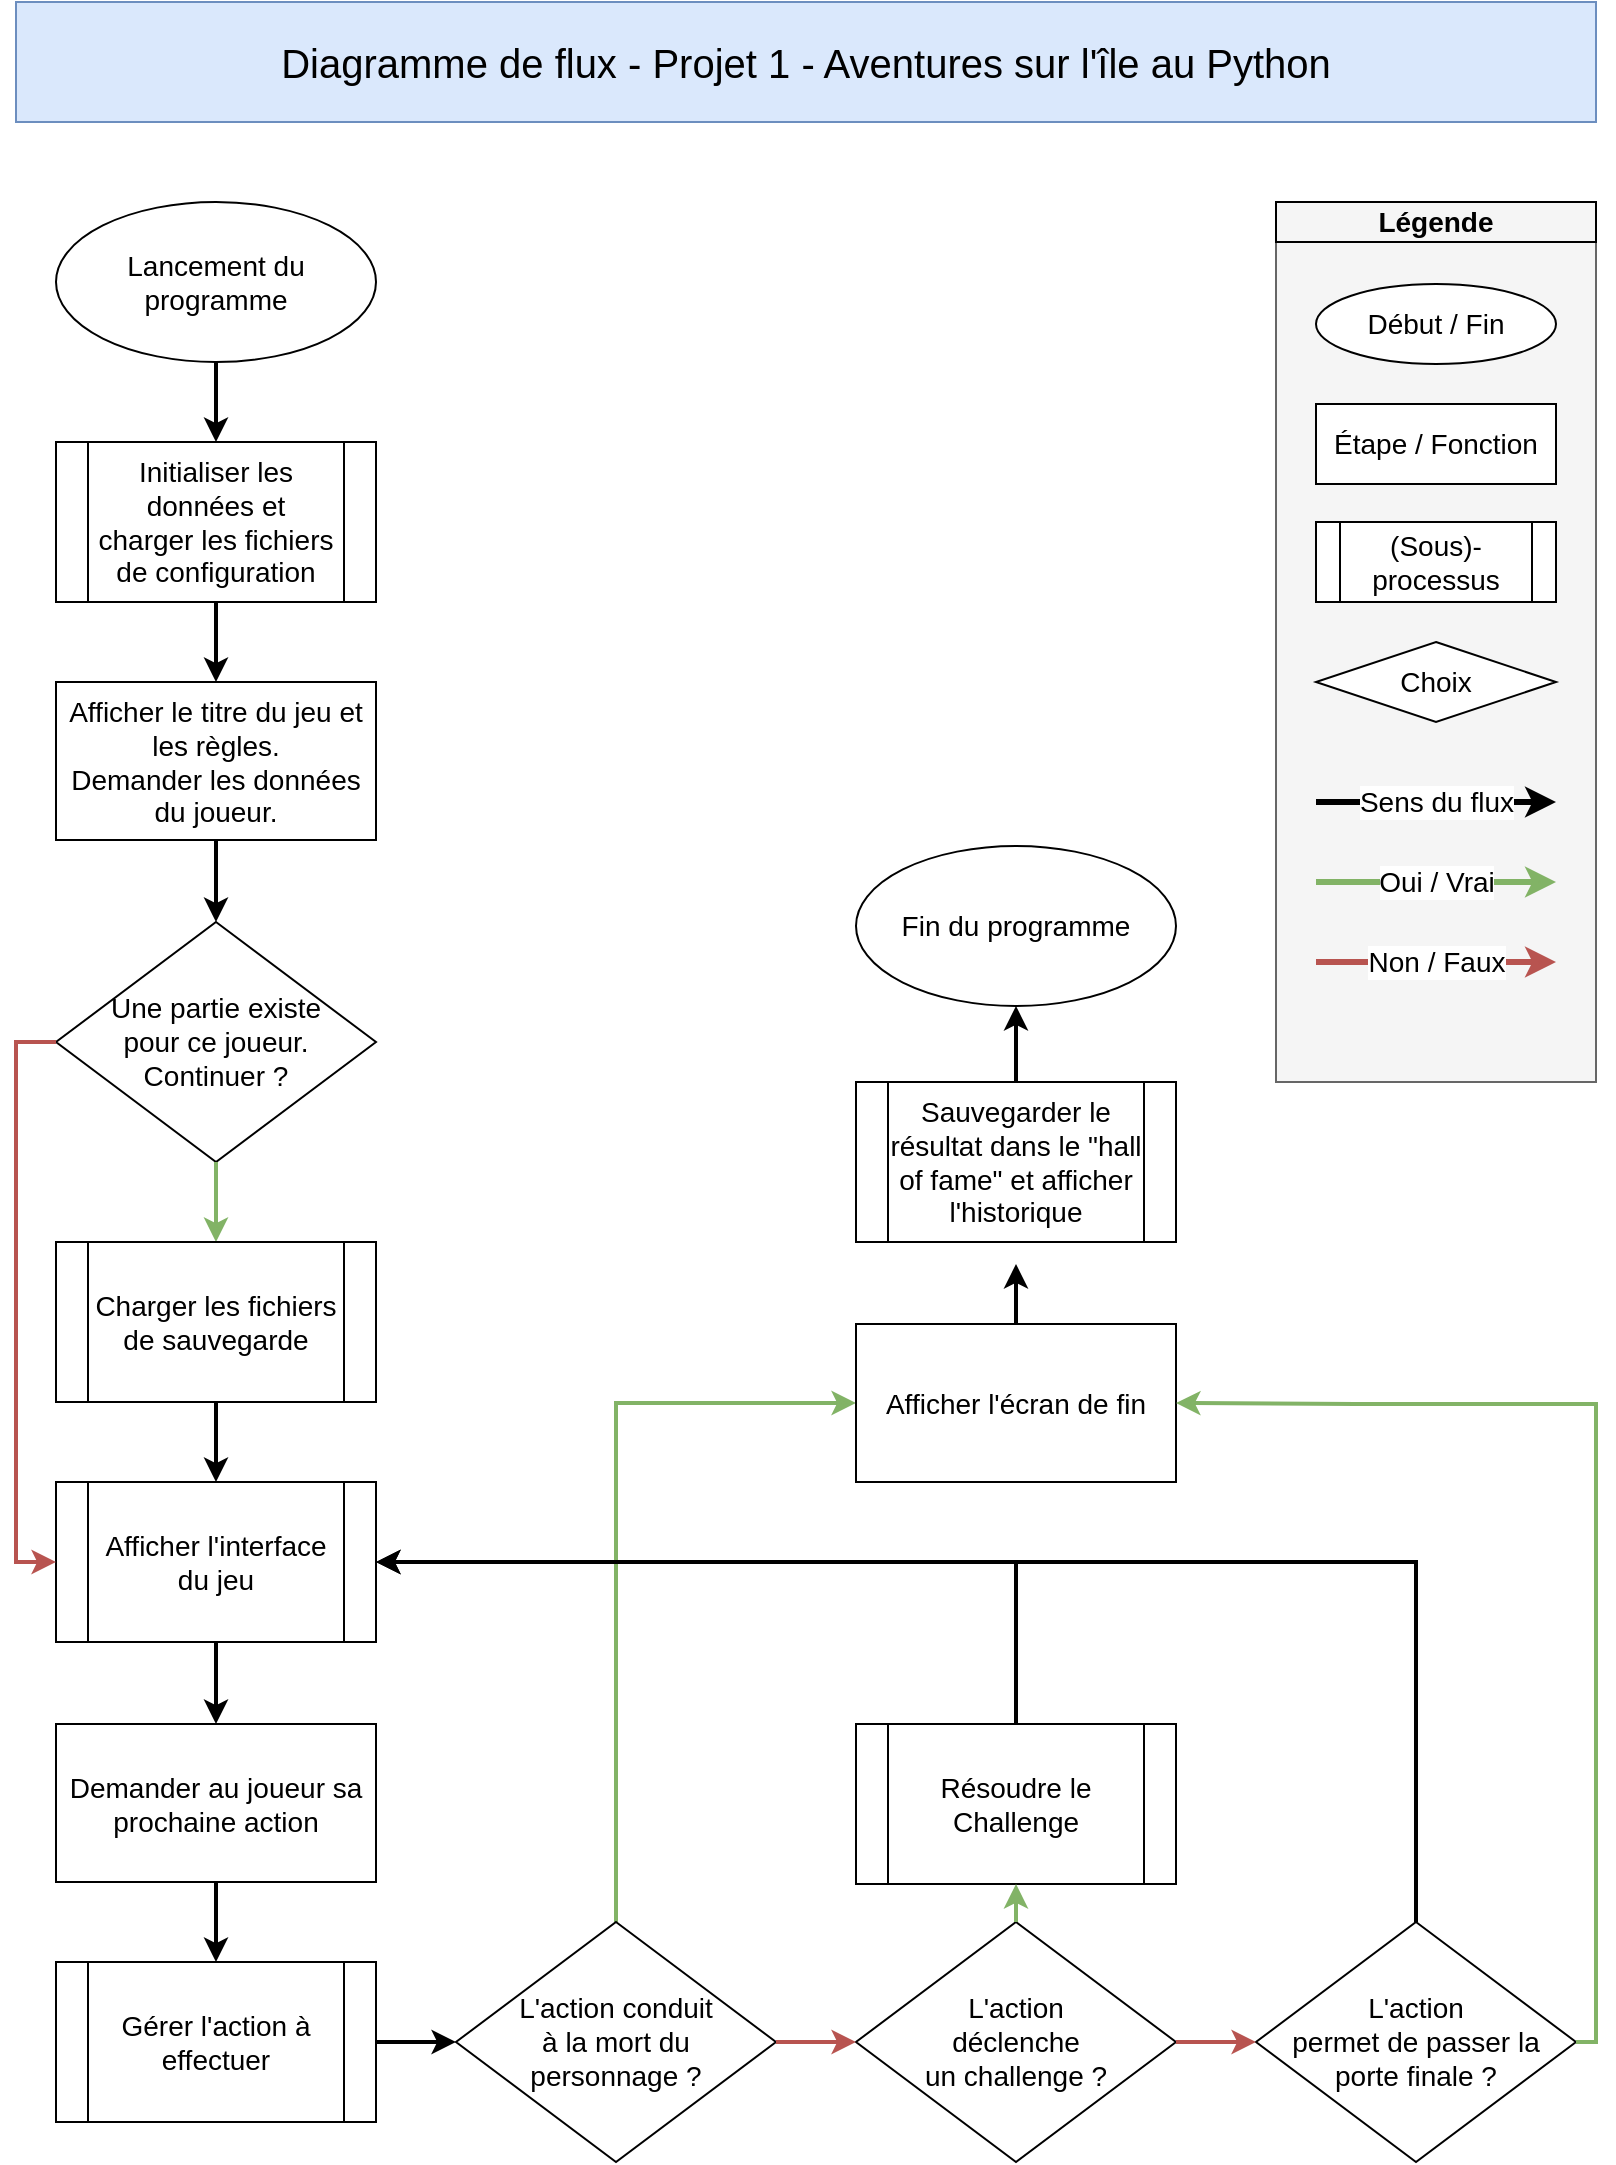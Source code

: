 <mxfile version="13.6.2" type="device" pages="2"><diagram id="AzEIsDcafKTdZ0FQHEe2" name="Main"><mxGraphModel dx="1086" dy="806" grid="1" gridSize="10" guides="1" tooltips="1" connect="1" arrows="1" fold="1" page="1" pageScale="1" pageWidth="827" pageHeight="1169" math="0" shadow="0"><root><mxCell id="0"/><mxCell id="1" parent="0"/><mxCell id="J1IrTUOo9NOY3ZXj8_wb-12" value="" style="rounded=0;whiteSpace=wrap;html=1;fontSize=14;fillColor=#f5f5f5;strokeColor=#666666;fontColor=#333333;" parent="1" vertex="1"><mxGeometry x="650" y="120" width="160" height="440" as="geometry"/></mxCell><mxCell id="J1IrTUOo9NOY3ZXj8_wb-1" value="Diagramme de flux - Projet 1 - Aventures sur l'île au Python" style="text;html=1;strokeColor=#6c8ebf;fillColor=#dae8fc;align=center;verticalAlign=middle;whiteSpace=wrap;rounded=0;fontSize=20;" parent="1" vertex="1"><mxGeometry x="20" y="20" width="790" height="60" as="geometry"/></mxCell><mxCell id="J1IrTUOo9NOY3ZXj8_wb-2" value="Début / Fin" style="ellipse;whiteSpace=wrap;html=1;fontSize=14;" parent="1" vertex="1"><mxGeometry x="670" y="161" width="120" height="40" as="geometry"/></mxCell><mxCell id="J1IrTUOo9NOY3ZXj8_wb-3" value="Étape / Fonction" style="rounded=0;whiteSpace=wrap;html=1;fontSize=14;" parent="1" vertex="1"><mxGeometry x="670" y="221" width="120" height="40" as="geometry"/></mxCell><mxCell id="J1IrTUOo9NOY3ZXj8_wb-4" value="Choix" style="rhombus;whiteSpace=wrap;html=1;fontSize=14;" parent="1" vertex="1"><mxGeometry x="670" y="340" width="120" height="40" as="geometry"/></mxCell><mxCell id="J1IrTUOo9NOY3ZXj8_wb-6" value="Sens du flux" style="endArrow=classic;html=1;fontSize=14;strokeWidth=3;" parent="1" edge="1"><mxGeometry width="50" height="50" relative="1" as="geometry"><mxPoint x="670" y="420" as="sourcePoint"/><mxPoint x="790" y="420" as="targetPoint"/></mxGeometry></mxCell><mxCell id="J1IrTUOo9NOY3ZXj8_wb-7" value="&lt;div&gt;Oui / Vrai&lt;/div&gt;" style="endArrow=classic;html=1;fontSize=14;fillColor=#d5e8d4;strokeColor=#82b366;strokeWidth=3;" parent="1" edge="1"><mxGeometry width="50" height="50" relative="1" as="geometry"><mxPoint x="670" y="460" as="sourcePoint"/><mxPoint x="790" y="460" as="targetPoint"/></mxGeometry></mxCell><mxCell id="J1IrTUOo9NOY3ZXj8_wb-11" value="Non / Faux" style="endArrow=classic;html=1;fontSize=14;fillColor=#f8cecc;strokeColor=#b85450;strokeWidth=3;" parent="1" edge="1"><mxGeometry width="50" height="50" relative="1" as="geometry"><mxPoint x="670" y="500" as="sourcePoint"/><mxPoint x="790" y="500" as="targetPoint"/></mxGeometry></mxCell><mxCell id="J1IrTUOo9NOY3ZXj8_wb-13" value="Légende" style="text;html=1;strokeColor=#000000;fillColor=none;align=center;verticalAlign=middle;whiteSpace=wrap;rounded=0;fontSize=14;fontStyle=1" parent="1" vertex="1"><mxGeometry x="650" y="120" width="160" height="20" as="geometry"/></mxCell><mxCell id="J1IrTUOo9NOY3ZXj8_wb-15" value="Lancement du programme" style="ellipse;whiteSpace=wrap;html=1;fontSize=14;" parent="1" vertex="1"><mxGeometry x="40" y="120" width="160" height="80" as="geometry"/></mxCell><mxCell id="J1IrTUOo9NOY3ZXj8_wb-16" value="Afficher le titre du jeu et les règles.&lt;br&gt;Demander les données du joueur." style="rounded=0;whiteSpace=wrap;html=1;fontSize=14;" parent="1" vertex="1"><mxGeometry x="40" y="360" width="160" height="79" as="geometry"/></mxCell><mxCell id="J1IrTUOo9NOY3ZXj8_wb-24" style="edgeStyle=orthogonalEdgeStyle;rounded=0;orthogonalLoop=1;jettySize=auto;html=1;exitX=0.5;exitY=1;exitDx=0;exitDy=0;entryX=0.5;entryY=0;entryDx=0;entryDy=0;strokeWidth=2;fontSize=14;" parent="1" target="i5pnl8YPn5c8DjLy_5TZ-3" edge="1" source="fdwUoYtFyWDUGjdSy7Fk-4"><mxGeometry relative="1" as="geometry"><mxPoint x="660" y="679" as="sourcePoint"/><mxPoint x="660" y="720" as="targetPoint"/></mxGeometry></mxCell><mxCell id="J1IrTUOo9NOY3ZXj8_wb-19" value="" style="endArrow=classic;html=1;fontSize=14;strokeWidth=2;exitX=0.5;exitY=1;exitDx=0;exitDy=0;entryX=0.5;entryY=0;entryDx=0;entryDy=0;" parent="1" source="J1IrTUOo9NOY3ZXj8_wb-15" target="i5pnl8YPn5c8DjLy_5TZ-2" edge="1"><mxGeometry width="50" height="50" relative="1" as="geometry"><mxPoint x="270" y="180.5" as="sourcePoint"/><mxPoint x="390" y="180.5" as="targetPoint"/></mxGeometry></mxCell><mxCell id="J1IrTUOo9NOY3ZXj8_wb-21" value="" style="endArrow=classic;html=1;strokeWidth=2;fontSize=14;exitX=0.5;exitY=1;exitDx=0;exitDy=0;entryX=0.5;entryY=0;entryDx=0;entryDy=0;" parent="1" source="i5pnl8YPn5c8DjLy_5TZ-2" target="J1IrTUOo9NOY3ZXj8_wb-16" edge="1"><mxGeometry width="50" height="50" relative="1" as="geometry"><mxPoint x="120" y="439" as="sourcePoint"/><mxPoint x="120" y="480" as="targetPoint"/></mxGeometry></mxCell><mxCell id="J1IrTUOo9NOY3ZXj8_wb-25" style="edgeStyle=orthogonalEdgeStyle;rounded=0;orthogonalLoop=1;jettySize=auto;html=1;exitX=1;exitY=0.5;exitDx=0;exitDy=0;strokeWidth=2;fontSize=14;entryX=0;entryY=0.5;entryDx=0;entryDy=0;" parent="1" source="i5pnl8YPn5c8DjLy_5TZ-5" edge="1" target="fdwUoYtFyWDUGjdSy7Fk-11"><mxGeometry relative="1" as="geometry"><mxPoint x="980" y="169" as="sourcePoint"/><mxPoint x="650" y="600" as="targetPoint"/><Array as="points"><mxPoint x="220" y="1040"/><mxPoint x="220" y="1040"/></Array></mxGeometry></mxCell><mxCell id="J1IrTUOo9NOY3ZXj8_wb-29" style="edgeStyle=orthogonalEdgeStyle;rounded=0;orthogonalLoop=1;jettySize=auto;html=1;strokeWidth=2;fontSize=14;fillColor=#d5e8d4;strokeColor=#82b366;entryX=0;entryY=0.5;entryDx=0;entryDy=0;exitX=0.5;exitY=0;exitDx=0;exitDy=0;" parent="1" source="fdwUoYtFyWDUGjdSy7Fk-11" target="fdwUoYtFyWDUGjdSy7Fk-13" edge="1"><mxGeometry relative="1" as="geometry"><mxPoint x="390" y="790" as="sourcePoint"/><mxPoint x="780" y="409" as="targetPoint"/></mxGeometry></mxCell><mxCell id="J1IrTUOo9NOY3ZXj8_wb-39" value="Fin du programme" style="ellipse;whiteSpace=wrap;html=1;fontSize=14;" parent="1" vertex="1"><mxGeometry x="440" y="442" width="160" height="80" as="geometry"/></mxCell><mxCell id="i5pnl8YPn5c8DjLy_5TZ-1" value="(Sous)-processus" style="shape=process;whiteSpace=wrap;html=1;backgroundOutline=1;fontSize=14;" parent="1" vertex="1"><mxGeometry x="670" y="280" width="120" height="40" as="geometry"/></mxCell><mxCell id="i5pnl8YPn5c8DjLy_5TZ-2" value="Initialiser les données et&lt;br&gt;charger les fichiers de configuration" style="shape=process;whiteSpace=wrap;html=1;backgroundOutline=1;fontSize=14;" parent="1" vertex="1"><mxGeometry x="40" y="240" width="160" height="80" as="geometry"/></mxCell><mxCell id="i5pnl8YPn5c8DjLy_5TZ-3" value="Afficher l'interface du jeu" style="shape=process;whiteSpace=wrap;html=1;backgroundOutline=1;fontSize=14;" parent="1" vertex="1"><mxGeometry x="40" y="760" width="160" height="80" as="geometry"/></mxCell><mxCell id="i5pnl8YPn5c8DjLy_5TZ-5" value="Gérer l'action à effectuer" style="shape=process;whiteSpace=wrap;html=1;backgroundOutline=1;fontSize=14;" parent="1" vertex="1"><mxGeometry x="40" y="1000" width="160" height="80" as="geometry"/></mxCell><mxCell id="fdwUoYtFyWDUGjdSy7Fk-1" value="&lt;div&gt;Une partie existe&lt;/div&gt;&lt;div&gt;pour ce joueur.&lt;/div&gt;&lt;div&gt;Continuer ?&lt;/div&gt;" style="rhombus;whiteSpace=wrap;html=1;fontSize=14;fontStyle=0" vertex="1" parent="1"><mxGeometry x="40" y="480" width="160" height="120" as="geometry"/></mxCell><mxCell id="fdwUoYtFyWDUGjdSy7Fk-3" style="edgeStyle=orthogonalEdgeStyle;rounded=0;orthogonalLoop=1;jettySize=auto;html=1;exitX=0.5;exitY=1;exitDx=0;exitDy=0;strokeWidth=2;fontSize=14;fillColor=#d5e8d4;strokeColor=#82b366;entryX=0.5;entryY=0;entryDx=0;entryDy=0;" edge="1" parent="1" source="fdwUoYtFyWDUGjdSy7Fk-1" target="fdwUoYtFyWDUGjdSy7Fk-4"><mxGeometry relative="1" as="geometry"><mxPoint x="750" y="910" as="sourcePoint"/><mxPoint x="260" y="540" as="targetPoint"/></mxGeometry></mxCell><mxCell id="fdwUoYtFyWDUGjdSy7Fk-4" value="Charger les fichiers de sauvegarde" style="shape=process;whiteSpace=wrap;html=1;backgroundOutline=1;fontSize=14;" vertex="1" parent="1"><mxGeometry x="40" y="640" width="160" height="80" as="geometry"/></mxCell><mxCell id="fdwUoYtFyWDUGjdSy7Fk-5" style="edgeStyle=orthogonalEdgeStyle;rounded=0;orthogonalLoop=1;jettySize=auto;html=1;entryX=0.5;entryY=0;entryDx=0;entryDy=0;strokeWidth=2;fontSize=14;exitX=0.5;exitY=1;exitDx=0;exitDy=0;" edge="1" parent="1" source="J1IrTUOo9NOY3ZXj8_wb-16" target="fdwUoYtFyWDUGjdSy7Fk-1"><mxGeometry relative="1" as="geometry"><mxPoint x="250" y="460" as="sourcePoint"/><mxPoint x="670" y="730" as="targetPoint"/></mxGeometry></mxCell><mxCell id="fdwUoYtFyWDUGjdSy7Fk-6" style="edgeStyle=orthogonalEdgeStyle;rounded=0;orthogonalLoop=1;jettySize=auto;html=1;exitX=0;exitY=0.5;exitDx=0;exitDy=0;strokeWidth=2;fontSize=14;fillColor=#f8cecc;strokeColor=#b85450;entryX=0;entryY=0.5;entryDx=0;entryDy=0;" edge="1" parent="1" source="fdwUoYtFyWDUGjdSy7Fk-1" target="i5pnl8YPn5c8DjLy_5TZ-3"><mxGeometry relative="1" as="geometry"><mxPoint x="670" y="970" as="sourcePoint"/><mxPoint x="670" y="1010" as="targetPoint"/></mxGeometry></mxCell><mxCell id="fdwUoYtFyWDUGjdSy7Fk-7" value="Demander au joueur sa prochaine action" style="rounded=0;whiteSpace=wrap;html=1;fontSize=14;" vertex="1" parent="1"><mxGeometry x="40" y="881" width="160" height="79" as="geometry"/></mxCell><mxCell id="fdwUoYtFyWDUGjdSy7Fk-9" style="edgeStyle=orthogonalEdgeStyle;rounded=0;orthogonalLoop=1;jettySize=auto;html=1;exitX=0.5;exitY=1;exitDx=0;exitDy=0;entryX=0.5;entryY=0;entryDx=0;entryDy=0;strokeWidth=2;fontSize=14;" edge="1" parent="1" source="i5pnl8YPn5c8DjLy_5TZ-3" target="fdwUoYtFyWDUGjdSy7Fk-7"><mxGeometry relative="1" as="geometry"><mxPoint x="670" y="810" as="sourcePoint"/><mxPoint x="670" y="850" as="targetPoint"/><Array as="points"><mxPoint x="120" y="860"/><mxPoint x="120" y="860"/></Array></mxGeometry></mxCell><mxCell id="fdwUoYtFyWDUGjdSy7Fk-10" style="edgeStyle=orthogonalEdgeStyle;rounded=0;orthogonalLoop=1;jettySize=auto;html=1;exitX=0.5;exitY=1;exitDx=0;exitDy=0;entryX=0.5;entryY=0;entryDx=0;entryDy=0;strokeWidth=2;fontSize=14;" edge="1" parent="1" source="fdwUoYtFyWDUGjdSy7Fk-7" target="i5pnl8YPn5c8DjLy_5TZ-5"><mxGeometry relative="1" as="geometry"><mxPoint x="130" y="850" as="sourcePoint"/><mxPoint x="130" y="891" as="targetPoint"/><Array as="points"><mxPoint x="120" y="980"/><mxPoint x="120" y="980"/></Array></mxGeometry></mxCell><mxCell id="fdwUoYtFyWDUGjdSy7Fk-11" value="&lt;div&gt;L'action conduit&lt;/div&gt;&lt;div&gt;à la mort&amp;nbsp;&lt;span&gt;du&lt;/span&gt;&lt;/div&gt;&lt;div&gt;&lt;span&gt;personnage ?&lt;/span&gt;&lt;/div&gt;" style="rhombus;whiteSpace=wrap;html=1;fontSize=14;fontStyle=0" vertex="1" parent="1"><mxGeometry x="240" y="980" width="160" height="120" as="geometry"/></mxCell><mxCell id="fdwUoYtFyWDUGjdSy7Fk-13" value="Afficher l'écran de fin" style="rounded=0;whiteSpace=wrap;html=1;fontSize=14;" vertex="1" parent="1"><mxGeometry x="440" y="681" width="160" height="79" as="geometry"/></mxCell><mxCell id="fdwUoYtFyWDUGjdSy7Fk-14" value="Sauvegarder le résultat dans le &quot;hall of fame&quot; et afficher l'historique" style="shape=process;whiteSpace=wrap;html=1;backgroundOutline=1;fontSize=14;" vertex="1" parent="1"><mxGeometry x="440" y="560" width="160" height="80" as="geometry"/></mxCell><mxCell id="fdwUoYtFyWDUGjdSy7Fk-15" style="edgeStyle=orthogonalEdgeStyle;rounded=0;orthogonalLoop=1;jettySize=auto;html=1;strokeWidth=2;fontSize=14;exitX=0.5;exitY=0;exitDx=0;exitDy=0;" edge="1" parent="1" source="fdwUoYtFyWDUGjdSy7Fk-13"><mxGeometry relative="1" as="geometry"><mxPoint x="410" y="591" as="sourcePoint"/><mxPoint x="520" y="651" as="targetPoint"/></mxGeometry></mxCell><mxCell id="fdwUoYtFyWDUGjdSy7Fk-18" style="edgeStyle=orthogonalEdgeStyle;rounded=0;orthogonalLoop=1;jettySize=auto;html=1;exitX=0.5;exitY=0;exitDx=0;exitDy=0;strokeWidth=2;fontSize=14;entryX=0.5;entryY=1;entryDx=0;entryDy=0;" edge="1" parent="1" source="fdwUoYtFyWDUGjdSy7Fk-14" target="J1IrTUOo9NOY3ZXj8_wb-39"><mxGeometry relative="1" as="geometry"><mxPoint x="770" y="780" as="sourcePoint"/><mxPoint x="770" y="821" as="targetPoint"/></mxGeometry></mxCell><mxCell id="i5pnl8YPn5c8DjLy_5TZ-6" value="&lt;div&gt;L'action&lt;/div&gt;&lt;div&gt;déclenche&lt;/div&gt;&lt;div&gt;un challenge&amp;nbsp;&lt;span&gt;?&lt;/span&gt;&lt;/div&gt;" style="rhombus;whiteSpace=wrap;html=1;fontSize=14;fontStyle=0" parent="1" vertex="1"><mxGeometry x="440" y="980" width="160" height="120" as="geometry"/></mxCell><mxCell id="fdwUoYtFyWDUGjdSy7Fk-20" style="edgeStyle=orthogonalEdgeStyle;rounded=0;orthogonalLoop=1;jettySize=auto;html=1;strokeWidth=2;fontSize=14;fillColor=#f8cecc;strokeColor=#b85450;exitX=1;exitY=0.5;exitDx=0;exitDy=0;entryX=0;entryY=0.5;entryDx=0;entryDy=0;" edge="1" parent="1" source="fdwUoYtFyWDUGjdSy7Fk-11" target="i5pnl8YPn5c8DjLy_5TZ-6"><mxGeometry relative="1" as="geometry"><mxPoint x="320" y="240" as="sourcePoint"/><mxPoint x="360" y="910" as="targetPoint"/></mxGeometry></mxCell><mxCell id="fdwUoYtFyWDUGjdSy7Fk-21" value="Résoudre le Challenge" style="shape=process;whiteSpace=wrap;html=1;backgroundOutline=1;fontSize=14;" vertex="1" parent="1"><mxGeometry x="440" y="881" width="160" height="80" as="geometry"/></mxCell><mxCell id="fdwUoYtFyWDUGjdSy7Fk-22" style="edgeStyle=orthogonalEdgeStyle;rounded=0;orthogonalLoop=1;jettySize=auto;html=1;strokeWidth=2;fontSize=14;exitX=0.5;exitY=0;exitDx=0;exitDy=0;entryX=1;entryY=0.5;entryDx=0;entryDy=0;" edge="1" parent="1" source="fdwUoYtFyWDUGjdSy7Fk-21" target="i5pnl8YPn5c8DjLy_5TZ-3"><mxGeometry relative="1" as="geometry"><mxPoint x="330" y="450" as="sourcePoint"/><mxPoint x="330" y="490" as="targetPoint"/></mxGeometry></mxCell><mxCell id="fdwUoYtFyWDUGjdSy7Fk-23" value="&lt;div&gt;L'action&lt;/div&gt;&lt;div&gt;permet de passer la porte finale ?&lt;/div&gt;" style="rhombus;whiteSpace=wrap;html=1;fontSize=14;fontStyle=0" vertex="1" parent="1"><mxGeometry x="640" y="980" width="160" height="120" as="geometry"/></mxCell><mxCell id="fdwUoYtFyWDUGjdSy7Fk-24" style="edgeStyle=orthogonalEdgeStyle;rounded=0;orthogonalLoop=1;jettySize=auto;html=1;strokeWidth=2;fontSize=14;fillColor=#f8cecc;strokeColor=#b85450;exitX=1;exitY=0.5;exitDx=0;exitDy=0;entryX=0;entryY=0.5;entryDx=0;entryDy=0;" edge="1" parent="1" source="i5pnl8YPn5c8DjLy_5TZ-6" target="fdwUoYtFyWDUGjdSy7Fk-23"><mxGeometry relative="1" as="geometry"><mxPoint x="330" y="368" as="sourcePoint"/><mxPoint x="440" y="798" as="targetPoint"/></mxGeometry></mxCell><mxCell id="fdwUoYtFyWDUGjdSy7Fk-25" style="edgeStyle=orthogonalEdgeStyle;rounded=0;orthogonalLoop=1;jettySize=auto;html=1;exitX=1;exitY=0.5;exitDx=0;exitDy=0;strokeWidth=2;fontSize=14;fillColor=#d5e8d4;strokeColor=#82b366;entryX=1;entryY=0.5;entryDx=0;entryDy=0;" edge="1" parent="1" source="fdwUoYtFyWDUGjdSy7Fk-23" target="fdwUoYtFyWDUGjdSy7Fk-13"><mxGeometry relative="1" as="geometry"><mxPoint x="410" y="190" as="sourcePoint"/><mxPoint x="450" y="388.75" as="targetPoint"/><Array as="points"><mxPoint x="810" y="1040"/><mxPoint x="810" y="721"/><mxPoint x="690" y="721"/></Array></mxGeometry></mxCell><mxCell id="fdwUoYtFyWDUGjdSy7Fk-26" style="edgeStyle=orthogonalEdgeStyle;rounded=0;orthogonalLoop=1;jettySize=auto;html=1;exitX=0.5;exitY=0;exitDx=0;exitDy=0;strokeWidth=2;fontSize=14;fillColor=#d5e8d4;strokeColor=#82b366;entryX=0.5;entryY=1;entryDx=0;entryDy=0;" edge="1" parent="1" source="i5pnl8YPn5c8DjLy_5TZ-6" target="fdwUoYtFyWDUGjdSy7Fk-21"><mxGeometry relative="1" as="geometry"><mxPoint x="410" y="1050" as="sourcePoint"/><mxPoint x="330" y="780" as="targetPoint"/></mxGeometry></mxCell><mxCell id="fdwUoYtFyWDUGjdSy7Fk-27" style="edgeStyle=orthogonalEdgeStyle;rounded=0;orthogonalLoop=1;jettySize=auto;html=1;strokeWidth=2;fontSize=14;exitX=0.5;exitY=0;exitDx=0;exitDy=0;entryX=1;entryY=0.5;entryDx=0;entryDy=0;" edge="1" parent="1" source="fdwUoYtFyWDUGjdSy7Fk-23" target="i5pnl8YPn5c8DjLy_5TZ-3"><mxGeometry relative="1" as="geometry"><mxPoint x="530" y="891" as="sourcePoint"/><mxPoint x="210" y="810" as="targetPoint"/></mxGeometry></mxCell></root></mxGraphModel></diagram><diagram name="DataInitialization" id="Hzd9iCR9h2EO_1jAb71H"><mxGraphModel dx="1038" dy="607" grid="1" gridSize="10" guides="1" tooltips="1" connect="1" arrows="1" fold="1" page="1" pageScale="1" pageWidth="827" pageHeight="1169" math="0" shadow="0"><root><mxCell id="fu7kZ0SEieJU177dOTh--0"/><mxCell id="fu7kZ0SEieJU177dOTh--1" parent="fu7kZ0SEieJU177dOTh--0"/><mxCell id="fu7kZ0SEieJU177dOTh--2" value="" style="rounded=0;whiteSpace=wrap;html=1;fontSize=14;fillColor=#f5f5f5;strokeColor=#666666;fontColor=#333333;" vertex="1" parent="fu7kZ0SEieJU177dOTh--1"><mxGeometry x="640" y="120" width="160" height="440" as="geometry"/></mxCell><mxCell id="fu7kZ0SEieJU177dOTh--3" value="Diagramme de flux - Le petit train robot&lt;br&gt;Initialisation des données" style="text;html=1;strokeColor=#6c8ebf;fillColor=#dae8fc;align=center;verticalAlign=middle;whiteSpace=wrap;rounded=0;fontSize=20;" vertex="1" parent="fu7kZ0SEieJU177dOTh--1"><mxGeometry x="40" y="20" width="760" height="60" as="geometry"/></mxCell><mxCell id="fu7kZ0SEieJU177dOTh--4" value="Début / Fin" style="ellipse;whiteSpace=wrap;html=1;fontSize=14;" vertex="1" parent="fu7kZ0SEieJU177dOTh--1"><mxGeometry x="660" y="161" width="120" height="40" as="geometry"/></mxCell><mxCell id="fu7kZ0SEieJU177dOTh--5" value="Étape / Fonction" style="rounded=0;whiteSpace=wrap;html=1;fontSize=14;" vertex="1" parent="fu7kZ0SEieJU177dOTh--1"><mxGeometry x="660" y="221" width="120" height="40" as="geometry"/></mxCell><mxCell id="fu7kZ0SEieJU177dOTh--6" value="Choix" style="rhombus;whiteSpace=wrap;html=1;fontSize=14;" vertex="1" parent="fu7kZ0SEieJU177dOTh--1"><mxGeometry x="660" y="340" width="120" height="40" as="geometry"/></mxCell><mxCell id="fu7kZ0SEieJU177dOTh--7" value="Sens du flux" style="endArrow=classic;html=1;fontSize=14;strokeWidth=3;" edge="1" parent="fu7kZ0SEieJU177dOTh--1"><mxGeometry width="50" height="50" relative="1" as="geometry"><mxPoint x="660" y="420" as="sourcePoint"/><mxPoint x="780" y="420" as="targetPoint"/></mxGeometry></mxCell><mxCell id="fu7kZ0SEieJU177dOTh--8" value="&lt;div&gt;Oui / Vrai&lt;/div&gt;" style="endArrow=classic;html=1;fontSize=14;fillColor=#d5e8d4;strokeColor=#82b366;strokeWidth=3;" edge="1" parent="fu7kZ0SEieJU177dOTh--1"><mxGeometry width="50" height="50" relative="1" as="geometry"><mxPoint x="660" y="460" as="sourcePoint"/><mxPoint x="780" y="460" as="targetPoint"/></mxGeometry></mxCell><mxCell id="fu7kZ0SEieJU177dOTh--9" value="Non / Faux" style="endArrow=classic;html=1;fontSize=14;fillColor=#f8cecc;strokeColor=#b85450;strokeWidth=3;" edge="1" parent="fu7kZ0SEieJU177dOTh--1"><mxGeometry width="50" height="50" relative="1" as="geometry"><mxPoint x="660" y="500" as="sourcePoint"/><mxPoint x="780" y="500" as="targetPoint"/></mxGeometry></mxCell><mxCell id="fu7kZ0SEieJU177dOTh--10" value="Légende" style="text;html=1;strokeColor=#000000;fillColor=none;align=center;verticalAlign=middle;whiteSpace=wrap;rounded=0;fontSize=14;fontStyle=1" vertex="1" parent="fu7kZ0SEieJU177dOTh--1"><mxGeometry x="640" y="120" width="160" height="20" as="geometry"/></mxCell><mxCell id="fu7kZ0SEieJU177dOTh--11" value="Entrée dans&lt;br&gt;le processus" style="ellipse;whiteSpace=wrap;html=1;fontSize=14;" vertex="1" parent="fu7kZ0SEieJU177dOTh--1"><mxGeometry x="40" y="120" width="160" height="80" as="geometry"/></mxCell><mxCell id="fu7kZ0SEieJU177dOTh--12" value="Demander la longueur&lt;br&gt;de la voie ferrée&lt;br&gt;&lt;b&gt;RailroadLength&lt;/b&gt;" style="rounded=0;whiteSpace=wrap;html=1;fontSize=14;" vertex="1" parent="fu7kZ0SEieJU177dOTh--1"><mxGeometry x="40" y="241" width="160" height="79" as="geometry"/></mxCell><mxCell id="fu7kZ0SEieJU177dOTh--13" style="edgeStyle=orthogonalEdgeStyle;rounded=0;orthogonalLoop=1;jettySize=auto;html=1;exitX=0.5;exitY=1;exitDx=0;exitDy=0;entryX=0.5;entryY=0;entryDx=0;entryDy=0;strokeWidth=2;fontSize=14;" edge="1" parent="fu7kZ0SEieJU177dOTh--1" target="fu7kZ0SEieJU177dOTh--31" source="fu7kZ0SEieJU177dOTh--30"><mxGeometry relative="1" as="geometry"><mxPoint x="120" y="559" as="sourcePoint"/><mxPoint x="120" y="600" as="targetPoint"/></mxGeometry></mxCell><mxCell id="fu7kZ0SEieJU177dOTh--14" value="" style="endArrow=classic;html=1;fontSize=14;strokeWidth=2;exitX=0.5;exitY=1;exitDx=0;exitDy=0;entryX=0.5;entryY=0;entryDx=0;entryDy=0;" edge="1" parent="fu7kZ0SEieJU177dOTh--1" source="fu7kZ0SEieJU177dOTh--11" target="fu7kZ0SEieJU177dOTh--12"><mxGeometry width="50" height="50" relative="1" as="geometry"><mxPoint x="270" y="180.5" as="sourcePoint"/><mxPoint x="390" y="180.5" as="targetPoint"/></mxGeometry></mxCell><mxCell id="fu7kZ0SEieJU177dOTh--15" value="" style="endArrow=classic;html=1;fontSize=14;strokeWidth=2;exitX=0.5;exitY=1;exitDx=0;exitDy=0;entryX=0.5;entryY=0;entryDx=0;entryDy=0;" edge="1" parent="fu7kZ0SEieJU177dOTh--1" source="fu7kZ0SEieJU177dOTh--12" target="fu7kZ0SEieJU177dOTh--29"><mxGeometry width="50" height="50" relative="1" as="geometry"><mxPoint x="119.5" y="321" as="sourcePoint"/><mxPoint x="120" y="360" as="targetPoint"/></mxGeometry></mxCell><mxCell id="fu7kZ0SEieJU177dOTh--16" value="" style="endArrow=classic;html=1;strokeWidth=2;fontSize=14;exitX=0.5;exitY=1;exitDx=0;exitDy=0;entryX=0.5;entryY=0;entryDx=0;entryDy=0;" edge="1" parent="fu7kZ0SEieJU177dOTh--1" target="fu7kZ0SEieJU177dOTh--30"><mxGeometry width="50" height="50" relative="1" as="geometry"><mxPoint x="120" y="440" as="sourcePoint"/><mxPoint x="120" y="480" as="targetPoint"/></mxGeometry></mxCell><mxCell id="fu7kZ0SEieJU177dOTh--17" style="edgeStyle=orthogonalEdgeStyle;rounded=0;orthogonalLoop=1;jettySize=auto;html=1;exitX=0.5;exitY=1;exitDx=0;exitDy=0;entryX=0.5;entryY=0;entryDx=0;entryDy=0;strokeWidth=2;fontSize=14;" edge="1" parent="fu7kZ0SEieJU177dOTh--1" target="fu7kZ0SEieJU177dOTh--33"><mxGeometry relative="1" as="geometry"><mxPoint x="120" y="680" as="sourcePoint"/><mxPoint x="120" y="720" as="targetPoint"/></mxGeometry></mxCell><mxCell id="fu7kZ0SEieJU177dOTh--20" style="edgeStyle=orthogonalEdgeStyle;rounded=0;orthogonalLoop=1;jettySize=auto;html=1;exitX=0.5;exitY=1;exitDx=0;exitDy=0;entryX=0.5;entryY=0;entryDx=0;entryDy=0;strokeWidth=2;fontSize=14;" edge="1" parent="fu7kZ0SEieJU177dOTh--1" source="fu7kZ0SEieJU177dOTh--37" target="fu7kZ0SEieJU177dOTh--23"><mxGeometry relative="1" as="geometry"><mxPoint x="120" y="959" as="sourcePoint"/></mxGeometry></mxCell><mxCell id="fu7kZ0SEieJU177dOTh--23" value="Fin du processus&lt;br&gt;(retour)" style="ellipse;whiteSpace=wrap;html=1;fontSize=14;" vertex="1" parent="fu7kZ0SEieJU177dOTh--1"><mxGeometry x="40" y="1080" width="160" height="80" as="geometry"/></mxCell><mxCell id="fu7kZ0SEieJU177dOTh--24" value="(Sous)-processus" style="shape=process;whiteSpace=wrap;html=1;backgroundOutline=1;fontSize=14;" vertex="1" parent="fu7kZ0SEieJU177dOTh--1"><mxGeometry x="660" y="280" width="120" height="40" as="geometry"/></mxCell><mxCell id="fu7kZ0SEieJU177dOTh--29" value="Placer le garage&lt;br&gt;et l'entrepôt sur&lt;br&gt;la voie ferrée" style="rounded=0;whiteSpace=wrap;html=1;fontSize=14;" vertex="1" parent="fu7kZ0SEieJU177dOTh--1"><mxGeometry x="40" y="360" width="160" height="79" as="geometry"/></mxCell><mxCell id="fu7kZ0SEieJU177dOTh--30" value="Demander le nombre&lt;br&gt;de lors de caisses de marchandise&lt;br&gt;&lt;b&gt;CrateBatchNumber&lt;/b&gt;" style="rounded=0;whiteSpace=wrap;html=1;fontSize=14;" vertex="1" parent="fu7kZ0SEieJU177dOTh--1"><mxGeometry x="40" y="481" width="160" height="79" as="geometry"/></mxCell><mxCell id="fu7kZ0SEieJU177dOTh--31" value="Pour chaque lot de caisses, déterminer le nombre de caisses et les placer sur la voie" style="rounded=0;whiteSpace=wrap;html=1;fontSize=14;" vertex="1" parent="fu7kZ0SEieJU177dOTh--1"><mxGeometry x="40" y="600" width="160" height="79" as="geometry"/></mxCell><mxCell id="fu7kZ0SEieJU177dOTh--36" style="edgeStyle=orthogonalEdgeStyle;rounded=0;orthogonalLoop=1;jettySize=auto;html=1;exitX=0.5;exitY=1;exitDx=0;exitDy=0;entryX=0.5;entryY=0;entryDx=0;entryDy=0;fontSize=14;strokeWidth=2;" edge="1" parent="fu7kZ0SEieJU177dOTh--1" source="fu7kZ0SEieJU177dOTh--33" target="fu7kZ0SEieJU177dOTh--35"><mxGeometry relative="1" as="geometry"/></mxCell><mxCell id="fu7kZ0SEieJU177dOTh--33" value="Demander le nombre&lt;br&gt;de stations d'énergie&lt;br&gt;&lt;b&gt;EnergyPodNumber&lt;/b&gt;" style="rounded=0;whiteSpace=wrap;html=1;fontSize=14;" vertex="1" parent="fu7kZ0SEieJU177dOTh--1"><mxGeometry x="40" y="720" width="160" height="79" as="geometry"/></mxCell><mxCell id="fu7kZ0SEieJU177dOTh--38" style="edgeStyle=orthogonalEdgeStyle;rounded=0;orthogonalLoop=1;jettySize=auto;html=1;exitX=0.5;exitY=1;exitDx=0;exitDy=0;entryX=0.5;entryY=0;entryDx=0;entryDy=0;strokeWidth=2;fontSize=14;" edge="1" parent="fu7kZ0SEieJU177dOTh--1" source="fu7kZ0SEieJU177dOTh--35" target="fu7kZ0SEieJU177dOTh--37"><mxGeometry relative="1" as="geometry"/></mxCell><mxCell id="fu7kZ0SEieJU177dOTh--35" value="Demander les consommations&lt;br&gt;d'énergie&lt;br&gt;&lt;b&gt;EnergyConsumptionBy...&lt;/b&gt;" style="rounded=0;whiteSpace=wrap;html=1;fontSize=14;" vertex="1" parent="fu7kZ0SEieJU177dOTh--1"><mxGeometry x="40" y="840" width="160" height="79" as="geometry"/></mxCell><mxCell id="fu7kZ0SEieJU177dOTh--37" value="Placer les éléments&lt;br&gt;sur les rails" style="rounded=0;whiteSpace=wrap;html=1;fontSize=14;" vertex="1" parent="fu7kZ0SEieJU177dOTh--1"><mxGeometry x="40" y="961" width="160" height="79" as="geometry"/></mxCell></root></mxGraphModel></diagram></mxfile>